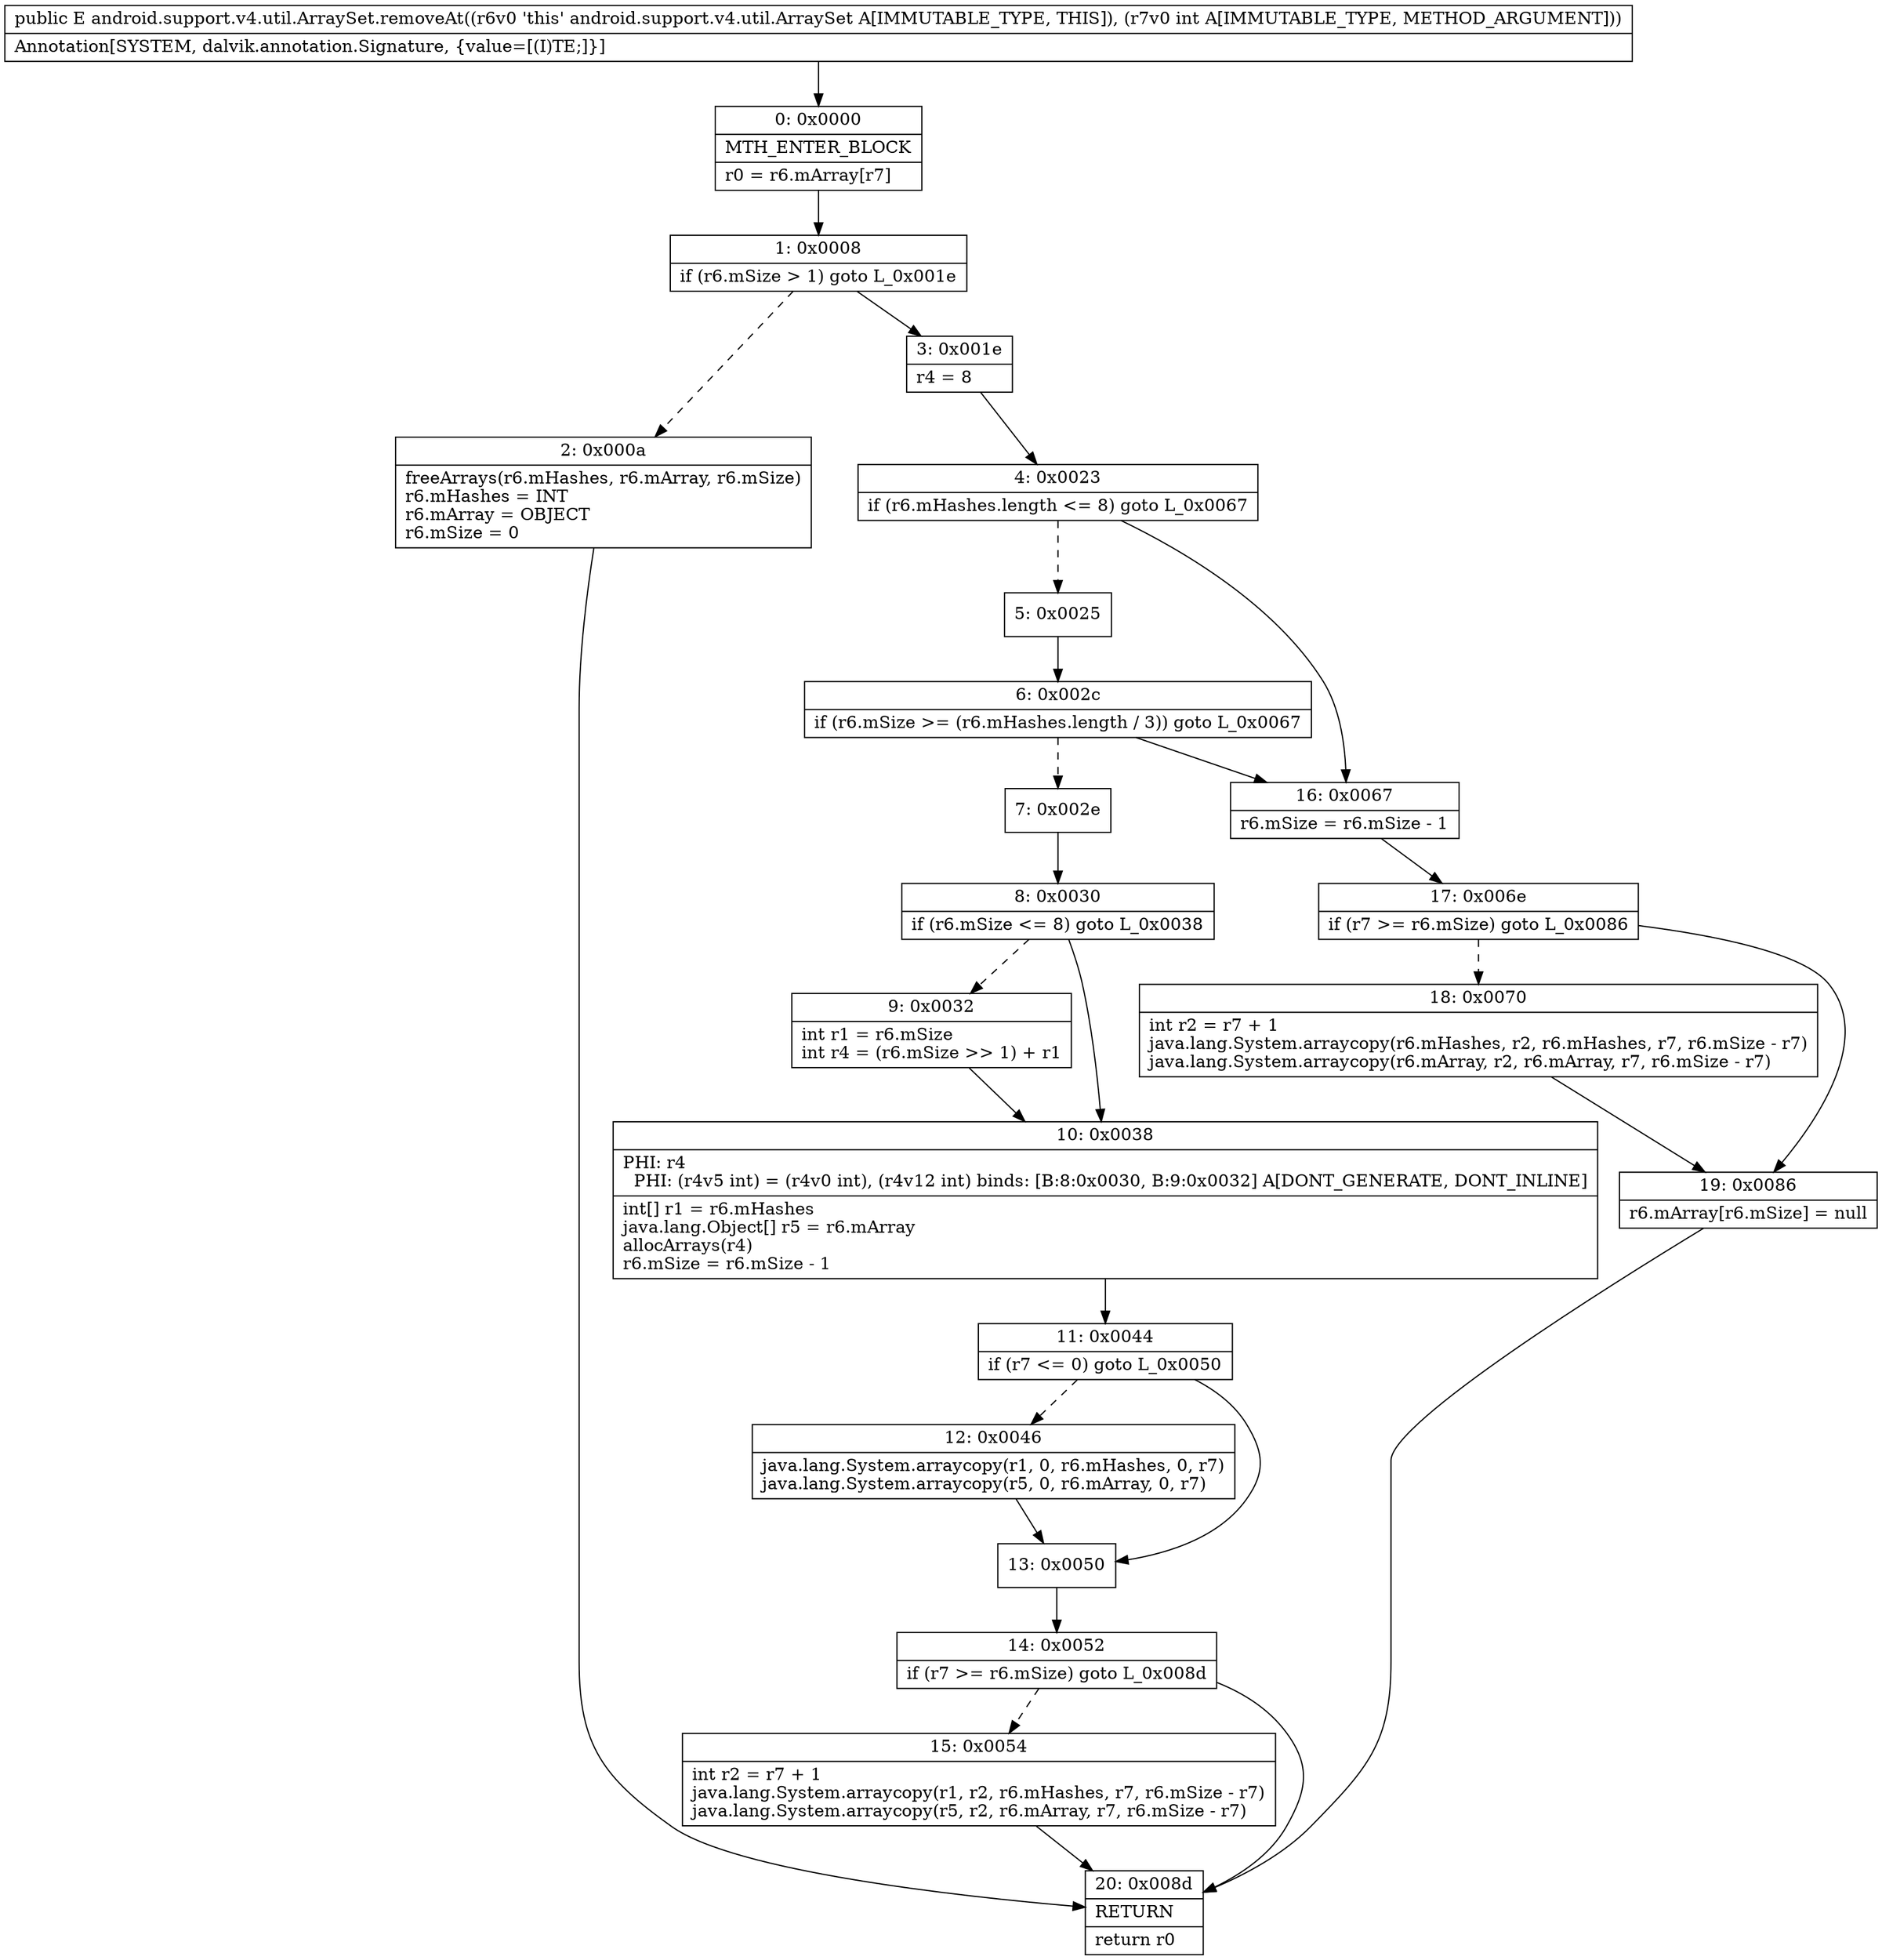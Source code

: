 digraph "CFG forandroid.support.v4.util.ArraySet.removeAt(I)Ljava\/lang\/Object;" {
Node_0 [shape=record,label="{0\:\ 0x0000|MTH_ENTER_BLOCK\l|r0 = r6.mArray[r7]\l}"];
Node_1 [shape=record,label="{1\:\ 0x0008|if (r6.mSize \> 1) goto L_0x001e\l}"];
Node_2 [shape=record,label="{2\:\ 0x000a|freeArrays(r6.mHashes, r6.mArray, r6.mSize)\lr6.mHashes = INT\lr6.mArray = OBJECT\lr6.mSize = 0\l}"];
Node_3 [shape=record,label="{3\:\ 0x001e|r4 = 8\l}"];
Node_4 [shape=record,label="{4\:\ 0x0023|if (r6.mHashes.length \<= 8) goto L_0x0067\l}"];
Node_5 [shape=record,label="{5\:\ 0x0025}"];
Node_6 [shape=record,label="{6\:\ 0x002c|if (r6.mSize \>= (r6.mHashes.length \/ 3)) goto L_0x0067\l}"];
Node_7 [shape=record,label="{7\:\ 0x002e}"];
Node_8 [shape=record,label="{8\:\ 0x0030|if (r6.mSize \<= 8) goto L_0x0038\l}"];
Node_9 [shape=record,label="{9\:\ 0x0032|int r1 = r6.mSize\lint r4 = (r6.mSize \>\> 1) + r1\l}"];
Node_10 [shape=record,label="{10\:\ 0x0038|PHI: r4 \l  PHI: (r4v5 int) = (r4v0 int), (r4v12 int) binds: [B:8:0x0030, B:9:0x0032] A[DONT_GENERATE, DONT_INLINE]\l|int[] r1 = r6.mHashes\ljava.lang.Object[] r5 = r6.mArray\lallocArrays(r4)\lr6.mSize = r6.mSize \- 1\l}"];
Node_11 [shape=record,label="{11\:\ 0x0044|if (r7 \<= 0) goto L_0x0050\l}"];
Node_12 [shape=record,label="{12\:\ 0x0046|java.lang.System.arraycopy(r1, 0, r6.mHashes, 0, r7)\ljava.lang.System.arraycopy(r5, 0, r6.mArray, 0, r7)\l}"];
Node_13 [shape=record,label="{13\:\ 0x0050}"];
Node_14 [shape=record,label="{14\:\ 0x0052|if (r7 \>= r6.mSize) goto L_0x008d\l}"];
Node_15 [shape=record,label="{15\:\ 0x0054|int r2 = r7 + 1\ljava.lang.System.arraycopy(r1, r2, r6.mHashes, r7, r6.mSize \- r7)\ljava.lang.System.arraycopy(r5, r2, r6.mArray, r7, r6.mSize \- r7)\l}"];
Node_16 [shape=record,label="{16\:\ 0x0067|r6.mSize = r6.mSize \- 1\l}"];
Node_17 [shape=record,label="{17\:\ 0x006e|if (r7 \>= r6.mSize) goto L_0x0086\l}"];
Node_18 [shape=record,label="{18\:\ 0x0070|int r2 = r7 + 1\ljava.lang.System.arraycopy(r6.mHashes, r2, r6.mHashes, r7, r6.mSize \- r7)\ljava.lang.System.arraycopy(r6.mArray, r2, r6.mArray, r7, r6.mSize \- r7)\l}"];
Node_19 [shape=record,label="{19\:\ 0x0086|r6.mArray[r6.mSize] = null\l}"];
Node_20 [shape=record,label="{20\:\ 0x008d|RETURN\l|return r0\l}"];
MethodNode[shape=record,label="{public E android.support.v4.util.ArraySet.removeAt((r6v0 'this' android.support.v4.util.ArraySet A[IMMUTABLE_TYPE, THIS]), (r7v0 int A[IMMUTABLE_TYPE, METHOD_ARGUMENT]))  | Annotation[SYSTEM, dalvik.annotation.Signature, \{value=[(I)TE;]\}]\l}"];
MethodNode -> Node_0;
Node_0 -> Node_1;
Node_1 -> Node_2[style=dashed];
Node_1 -> Node_3;
Node_2 -> Node_20;
Node_3 -> Node_4;
Node_4 -> Node_5[style=dashed];
Node_4 -> Node_16;
Node_5 -> Node_6;
Node_6 -> Node_7[style=dashed];
Node_6 -> Node_16;
Node_7 -> Node_8;
Node_8 -> Node_9[style=dashed];
Node_8 -> Node_10;
Node_9 -> Node_10;
Node_10 -> Node_11;
Node_11 -> Node_12[style=dashed];
Node_11 -> Node_13;
Node_12 -> Node_13;
Node_13 -> Node_14;
Node_14 -> Node_15[style=dashed];
Node_14 -> Node_20;
Node_15 -> Node_20;
Node_16 -> Node_17;
Node_17 -> Node_18[style=dashed];
Node_17 -> Node_19;
Node_18 -> Node_19;
Node_19 -> Node_20;
}

